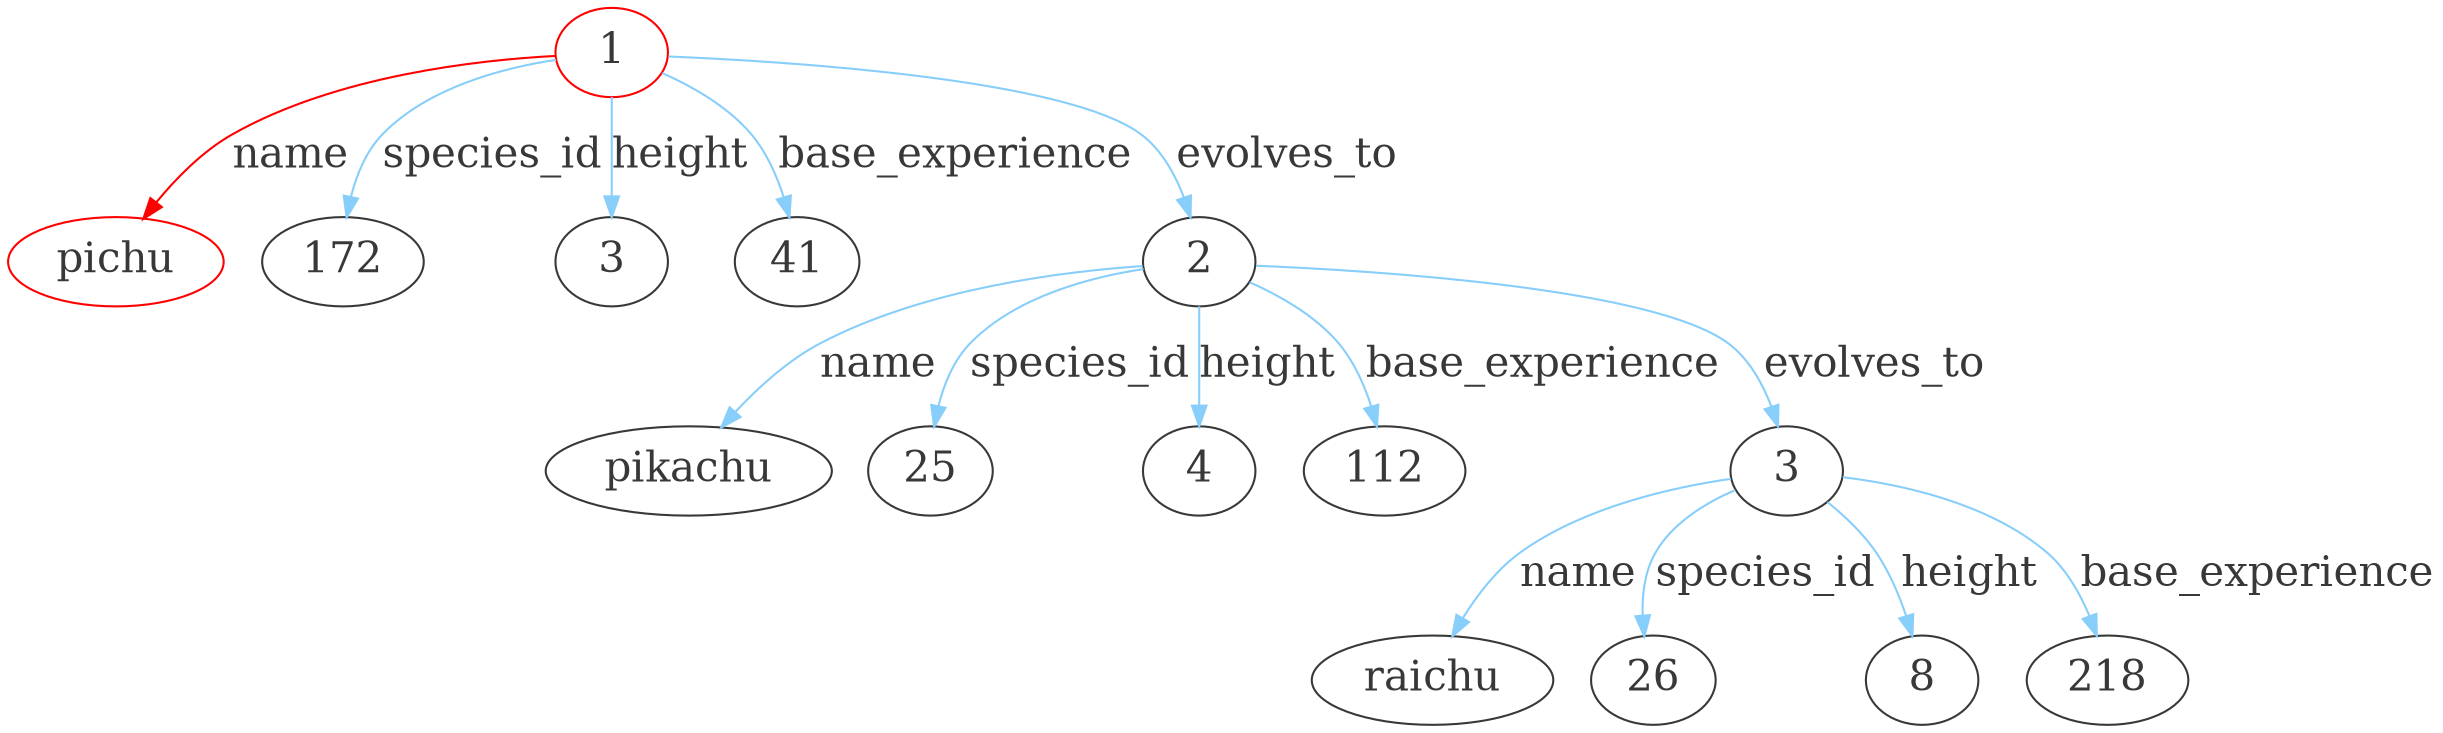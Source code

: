 digraph {
  graph [
   rankdir=TB
  ];
  node [
    style = "", fontsize = "20", fontcolor="grey22", color = "grey22", penwidth="1.0"
  ]
  edge [
    color="lightskyblue", fontcolor="grey22", penwidth="1.0", fontsize="20"
  ]

  name1 [label="pichu", color="red"]

  pichu1 [label="1", color="red"]
  "pichu1" -> name1[label="name", color="red"]
  "pichu1" -> "172"[label="species_id"]
  "pichu1" -> "3"[label="height"]
  "pichu1" -> "41"[label="base_experience"]
  "pichu1" -> "pikachu1"[label="evolves_to"]

  pikachu1 [label="2"]
  "pikachu1" -> "pikachu"[label="name"]
  "pikachu1" -> "25"[label="species_id"]
  "pikachu1" -> "4"[label="height"]
  "pikachu1" -> "112"[label="base_experience"]
  "pikachu1" -> "raichu1"[label="evolves_to"]

  raichu1 [label="3"]
  "raichu1" -> "raichu"[label="name"]
  "raichu1" -> "26"[label="species_id"]
  "raichu1" -> "8"[label="height"]
  "raichu1" -> "218"[label="base_experience"]
}

/* sudo apt-get install graphviz */
/* dot -Tpng example1_2.dot > example1_2.png && f example1_2.png */
